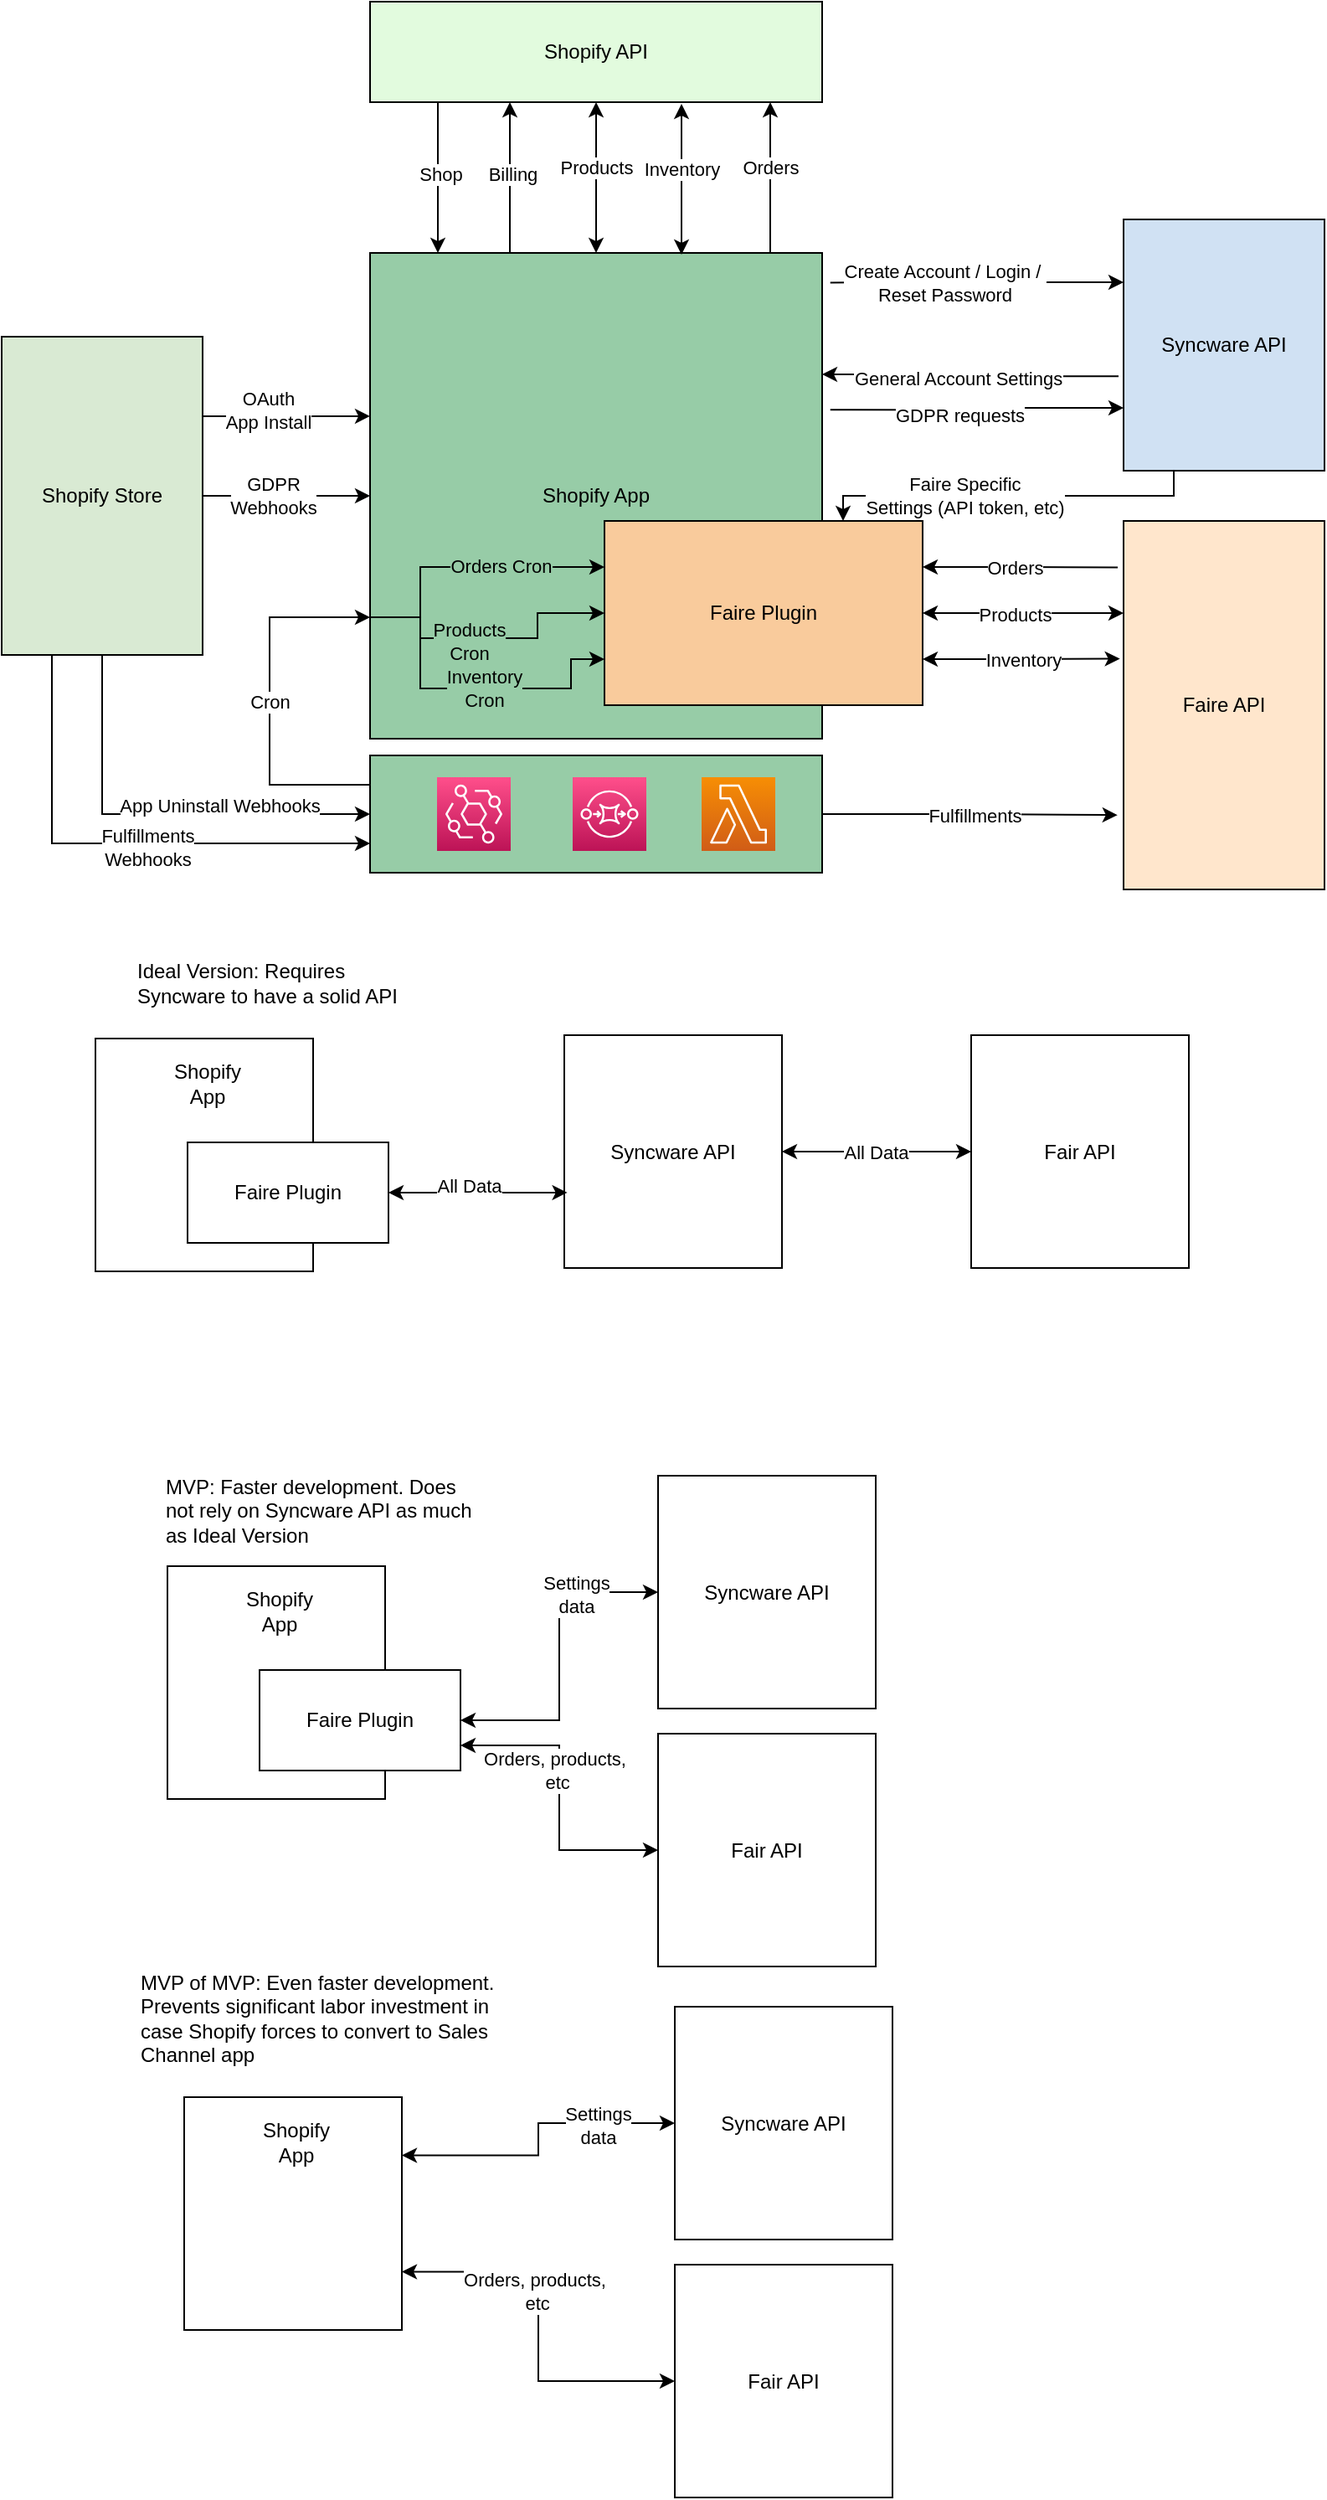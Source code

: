<mxfile version="20.8.11" type="github">
  <diagram id="Hn_hlnMsfCofDt11_qm_" name="Page-1">
    <mxGraphModel dx="2056" dy="1089" grid="0" gridSize="10" guides="1" tooltips="1" connect="1" arrows="1" fold="1" page="1" pageScale="1" pageWidth="850" pageHeight="1100" math="0" shadow="0">
      <root>
        <mxCell id="0" />
        <mxCell id="1" parent="0" />
        <mxCell id="13" style="edgeStyle=none;html=1;exitX=1;exitY=0.25;exitDx=0;exitDy=0;entryX=0;entryY=0.336;entryDx=0;entryDy=0;entryPerimeter=0;" parent="1" source="2" target="3" edge="1">
          <mxGeometry relative="1" as="geometry" />
        </mxCell>
        <mxCell id="14" value="OAuth&lt;br&gt;App Install" style="edgeLabel;html=1;align=center;verticalAlign=middle;resizable=0;points=[];" parent="13" vertex="1" connectable="0">
          <mxGeometry x="-0.227" y="4" relative="1" as="geometry">
            <mxPoint as="offset" />
          </mxGeometry>
        </mxCell>
        <mxCell id="15" style="edgeStyle=none;html=1;exitX=1;exitY=0.5;exitDx=0;exitDy=0;entryX=0;entryY=0.5;entryDx=0;entryDy=0;" parent="1" source="2" target="3" edge="1">
          <mxGeometry relative="1" as="geometry" />
        </mxCell>
        <mxCell id="16" value="GDPR &lt;br&gt;Webhooks" style="edgeLabel;html=1;align=center;verticalAlign=middle;resizable=0;points=[];" parent="15" vertex="1" connectable="0">
          <mxGeometry x="-0.174" relative="1" as="geometry">
            <mxPoint as="offset" />
          </mxGeometry>
        </mxCell>
        <mxCell id="18" style="edgeStyle=orthogonalEdgeStyle;html=1;entryX=0;entryY=0.5;entryDx=0;entryDy=0;exitX=0.5;exitY=1;exitDx=0;exitDy=0;rounded=0;" parent="1" source="2" target="11" edge="1">
          <mxGeometry relative="1" as="geometry" />
        </mxCell>
        <mxCell id="19" value="App Uninstall Webhooks" style="edgeLabel;html=1;align=center;verticalAlign=middle;resizable=0;points=[];" parent="18" vertex="1" connectable="0">
          <mxGeometry x="0.139" y="1" relative="1" as="geometry">
            <mxPoint x="20" y="-4" as="offset" />
          </mxGeometry>
        </mxCell>
        <mxCell id="20" style="edgeStyle=orthogonalEdgeStyle;rounded=0;html=1;exitX=0.25;exitY=1;exitDx=0;exitDy=0;entryX=0;entryY=0.75;entryDx=0;entryDy=0;" parent="1" source="2" target="11" edge="1">
          <mxGeometry relative="1" as="geometry" />
        </mxCell>
        <mxCell id="21" value="Fulfillments &lt;br&gt;Webhooks" style="edgeLabel;html=1;align=center;verticalAlign=middle;resizable=0;points=[];" parent="20" vertex="1" connectable="0">
          <mxGeometry x="0.115" y="-2" relative="1" as="geometry">
            <mxPoint x="1" as="offset" />
          </mxGeometry>
        </mxCell>
        <mxCell id="2" value="Shopify Store" style="rounded=0;whiteSpace=wrap;html=1;fillColor=#D9EAD3;" parent="1" vertex="1">
          <mxGeometry x="40" y="220" width="120" height="190" as="geometry" />
        </mxCell>
        <mxCell id="35" style="edgeStyle=orthogonalEdgeStyle;rounded=0;html=1;exitX=1;exitY=0.25;exitDx=0;exitDy=0;entryX=-0.025;entryY=0.624;entryDx=0;entryDy=0;entryPerimeter=0;startArrow=classic;startFill=1;endArrow=none;endFill=0;targetPerimeterSpacing=0;strokeColor=default;" parent="1" source="3" target="10" edge="1">
          <mxGeometry relative="1" as="geometry" />
        </mxCell>
        <mxCell id="36" value="General Account Settings" style="edgeLabel;html=1;align=center;verticalAlign=middle;resizable=0;points=[];" parent="35" vertex="1" connectable="0">
          <mxGeometry x="-0.091" y="-2" relative="1" as="geometry">
            <mxPoint as="offset" />
          </mxGeometry>
        </mxCell>
        <mxCell id="3" value="Shopify App" style="rounded=0;whiteSpace=wrap;html=1;fillColor=#97CCA7;" parent="1" vertex="1">
          <mxGeometry x="260" y="170" width="270" height="290" as="geometry" />
        </mxCell>
        <mxCell id="27" style="edgeStyle=orthogonalEdgeStyle;rounded=0;html=1;exitX=1;exitY=0.25;exitDx=0;exitDy=0;entryX=-0.029;entryY=0.126;entryDx=0;entryDy=0;entryPerimeter=0;strokeColor=default;startArrow=classic;startFill=1;endArrow=none;endFill=0;" parent="1" source="4" target="6" edge="1">
          <mxGeometry relative="1" as="geometry" />
        </mxCell>
        <mxCell id="28" value="Orders" style="edgeLabel;html=1;align=center;verticalAlign=middle;resizable=0;points=[];" parent="27" vertex="1" connectable="0">
          <mxGeometry x="-0.1" relative="1" as="geometry">
            <mxPoint x="2" as="offset" />
          </mxGeometry>
        </mxCell>
        <mxCell id="29" style="edgeStyle=orthogonalEdgeStyle;rounded=0;html=1;exitX=1;exitY=0.5;exitDx=0;exitDy=0;entryX=0;entryY=0.25;entryDx=0;entryDy=0;startArrow=classic;startFill=1;endArrow=classic;endFill=1;strokeColor=default;" parent="1" source="4" target="6" edge="1">
          <mxGeometry relative="1" as="geometry" />
        </mxCell>
        <mxCell id="30" value="Products" style="edgeLabel;html=1;align=center;verticalAlign=middle;resizable=0;points=[];" parent="29" vertex="1" connectable="0">
          <mxGeometry x="-0.081" y="-1" relative="1" as="geometry">
            <mxPoint as="offset" />
          </mxGeometry>
        </mxCell>
        <mxCell id="31" style="edgeStyle=orthogonalEdgeStyle;rounded=0;html=1;exitX=1;exitY=0.75;exitDx=0;exitDy=0;entryX=-0.018;entryY=0.374;entryDx=0;entryDy=0;entryPerimeter=0;startArrow=classic;startFill=1;endArrow=classic;endFill=1;strokeColor=default;" parent="1" source="4" target="6" edge="1">
          <mxGeometry relative="1" as="geometry" />
        </mxCell>
        <mxCell id="32" value="Inventory" style="edgeLabel;html=1;align=center;verticalAlign=middle;resizable=0;points=[];" parent="31" vertex="1" connectable="0">
          <mxGeometry x="-0.02" relative="1" as="geometry">
            <mxPoint x="2" as="offset" />
          </mxGeometry>
        </mxCell>
        <mxCell id="51" style="edgeStyle=orthogonalEdgeStyle;html=1;exitX=0.75;exitY=0;exitDx=0;exitDy=0;entryX=0.25;entryY=1;entryDx=0;entryDy=0;rounded=0;endArrow=none;endFill=0;startArrow=classic;startFill=1;" parent="1" source="4" target="10" edge="1">
          <mxGeometry relative="1" as="geometry" />
        </mxCell>
        <mxCell id="52" value="Faire Specific &lt;br&gt;Settings (API token, etc)" style="edgeLabel;html=1;align=center;verticalAlign=middle;resizable=0;points=[];" parent="51" vertex="1" connectable="0">
          <mxGeometry x="-0.233" relative="1" as="geometry">
            <mxPoint as="offset" />
          </mxGeometry>
        </mxCell>
        <mxCell id="54" style="edgeStyle=orthogonalEdgeStyle;rounded=0;html=1;exitX=0;exitY=0.25;exitDx=0;exitDy=0;entryX=0;entryY=0.75;entryDx=0;entryDy=0;startArrow=classic;startFill=1;endArrow=none;endFill=0;" parent="1" source="4" target="3" edge="1">
          <mxGeometry relative="1" as="geometry">
            <Array as="points">
              <mxPoint x="290" y="358" />
              <mxPoint x="290" y="388" />
            </Array>
          </mxGeometry>
        </mxCell>
        <mxCell id="57" value="Orders Cron" style="edgeLabel;html=1;align=center;verticalAlign=middle;resizable=0;points=[];labelBackgroundColor=#97CCA7;" parent="54" vertex="1" connectable="0">
          <mxGeometry x="-0.263" y="-1" relative="1" as="geometry">
            <mxPoint as="offset" />
          </mxGeometry>
        </mxCell>
        <mxCell id="55" style="edgeStyle=orthogonalEdgeStyle;rounded=0;html=1;exitX=0;exitY=0.5;exitDx=0;exitDy=0;entryX=0;entryY=0.75;entryDx=0;entryDy=0;startArrow=classic;startFill=1;endArrow=none;endFill=0;" parent="1" source="4" target="3" edge="1">
          <mxGeometry relative="1" as="geometry">
            <Array as="points">
              <mxPoint x="360" y="385" />
              <mxPoint x="360" y="400" />
              <mxPoint x="290" y="400" />
              <mxPoint x="290" y="388" />
            </Array>
          </mxGeometry>
        </mxCell>
        <mxCell id="58" value="Products &lt;br&gt;Cron" style="edgeLabel;html=1;align=center;verticalAlign=middle;resizable=0;points=[];labelBackgroundColor=#97CCA7;" parent="55" vertex="1" connectable="0">
          <mxGeometry x="0.154" y="2" relative="1" as="geometry">
            <mxPoint as="offset" />
          </mxGeometry>
        </mxCell>
        <mxCell id="56" style="edgeStyle=orthogonalEdgeStyle;rounded=0;html=1;exitX=0;exitY=0.75;exitDx=0;exitDy=0;entryX=0;entryY=0.75;entryDx=0;entryDy=0;startArrow=classic;startFill=1;endArrow=none;endFill=0;" parent="1" source="4" target="3" edge="1">
          <mxGeometry relative="1" as="geometry">
            <Array as="points">
              <mxPoint x="380" y="413" />
              <mxPoint x="380" y="430" />
              <mxPoint x="290" y="430" />
              <mxPoint x="290" y="388" />
            </Array>
          </mxGeometry>
        </mxCell>
        <mxCell id="59" value="Inventory&lt;br&gt;Cron" style="edgeLabel;html=1;align=center;verticalAlign=middle;resizable=0;points=[];labelBackgroundColor=#97CCA7;" parent="56" vertex="1" connectable="0">
          <mxGeometry x="-0.106" relative="1" as="geometry">
            <mxPoint as="offset" />
          </mxGeometry>
        </mxCell>
        <mxCell id="4" value="Faire Plugin" style="rounded=0;whiteSpace=wrap;html=1;fillColor=#F9CB9C;" parent="1" vertex="1">
          <mxGeometry x="400" y="330" width="190" height="110" as="geometry" />
        </mxCell>
        <mxCell id="6" value="Faire API" style="rounded=0;whiteSpace=wrap;html=1;fillColor=#ffe6cc;" parent="1" vertex="1">
          <mxGeometry x="710" y="330" width="120" height="220" as="geometry" />
        </mxCell>
        <mxCell id="39" style="edgeStyle=orthogonalEdgeStyle;rounded=0;html=1;exitX=0.25;exitY=1;exitDx=0;exitDy=0;entryX=0.25;entryY=0;entryDx=0;entryDy=0;startArrow=classic;startFill=1;endArrow=none;endFill=0;targetPerimeterSpacing=0;strokeColor=default;" parent="1" edge="1">
          <mxGeometry relative="1" as="geometry">
            <mxPoint x="343.5" y="80" as="sourcePoint" />
            <mxPoint x="343.5" y="170" as="targetPoint" />
          </mxGeometry>
        </mxCell>
        <mxCell id="40" value="Billing" style="edgeLabel;html=1;align=center;verticalAlign=middle;resizable=0;points=[];" parent="39" vertex="1" connectable="0">
          <mxGeometry x="-0.057" y="1" relative="1" as="geometry">
            <mxPoint as="offset" />
          </mxGeometry>
        </mxCell>
        <mxCell id="41" style="edgeStyle=orthogonalEdgeStyle;rounded=0;html=1;startArrow=classic;startFill=1;endArrow=classic;endFill=1;targetPerimeterSpacing=0;strokeColor=default;" parent="1" source="8" target="3" edge="1">
          <mxGeometry relative="1" as="geometry" />
        </mxCell>
        <mxCell id="42" value="Products" style="edgeLabel;html=1;align=center;verticalAlign=middle;resizable=0;points=[];" parent="41" vertex="1" connectable="0">
          <mxGeometry x="-0.14" relative="1" as="geometry">
            <mxPoint as="offset" />
          </mxGeometry>
        </mxCell>
        <mxCell id="8" value="Shopify API" style="rounded=0;whiteSpace=wrap;html=1;fillColor=#e2fbde;" parent="1" vertex="1">
          <mxGeometry x="260" y="20" width="270" height="60" as="geometry" />
        </mxCell>
        <mxCell id="33" style="edgeStyle=orthogonalEdgeStyle;rounded=0;html=1;exitX=0;exitY=0.25;exitDx=0;exitDy=0;entryX=1.018;entryY=0.061;entryDx=0;entryDy=0;entryPerimeter=0;startArrow=classic;startFill=1;endArrow=none;endFill=0;strokeColor=default;targetPerimeterSpacing=0;" parent="1" source="10" target="3" edge="1">
          <mxGeometry relative="1" as="geometry" />
        </mxCell>
        <mxCell id="34" value="Create Account / Login /&amp;nbsp;&lt;br&gt;Reset Password" style="edgeLabel;html=1;align=center;verticalAlign=middle;resizable=0;points=[];" parent="33" vertex="1" connectable="0">
          <mxGeometry x="0.22" relative="1" as="geometry">
            <mxPoint as="offset" />
          </mxGeometry>
        </mxCell>
        <mxCell id="37" style="edgeStyle=orthogonalEdgeStyle;rounded=0;html=1;exitX=0;exitY=0.75;exitDx=0;exitDy=0;entryX=1.018;entryY=0.323;entryDx=0;entryDy=0;entryPerimeter=0;startArrow=classic;startFill=1;endArrow=none;endFill=0;targetPerimeterSpacing=0;strokeColor=default;" parent="1" source="10" target="3" edge="1">
          <mxGeometry relative="1" as="geometry" />
        </mxCell>
        <mxCell id="38" value="GDPR requests" style="edgeLabel;html=1;align=center;verticalAlign=middle;resizable=0;points=[];" parent="37" vertex="1" connectable="0">
          <mxGeometry x="0.122" y="3" relative="1" as="geometry">
            <mxPoint as="offset" />
          </mxGeometry>
        </mxCell>
        <mxCell id="10" value="Syncware API" style="rounded=0;whiteSpace=wrap;html=1;fillColor=#D0E1F3;" parent="1" vertex="1">
          <mxGeometry x="710" y="150" width="120" height="150" as="geometry" />
        </mxCell>
        <mxCell id="47" style="edgeStyle=orthogonalEdgeStyle;rounded=0;html=1;exitX=1;exitY=0.5;exitDx=0;exitDy=0;entryX=-0.03;entryY=0.798;entryDx=0;entryDy=0;entryPerimeter=0;startArrow=none;startFill=0;endArrow=classic;endFill=1;targetPerimeterSpacing=0;strokeColor=default;" parent="1" source="11" target="6" edge="1">
          <mxGeometry relative="1" as="geometry" />
        </mxCell>
        <mxCell id="48" value="Fulfillments" style="edgeLabel;html=1;align=center;verticalAlign=middle;resizable=0;points=[];" parent="47" vertex="1" connectable="0">
          <mxGeometry x="0.026" relative="1" as="geometry">
            <mxPoint as="offset" />
          </mxGeometry>
        </mxCell>
        <mxCell id="53" value="Cron" style="edgeStyle=orthogonalEdgeStyle;rounded=0;html=1;exitX=0;exitY=0.25;exitDx=0;exitDy=0;entryX=0;entryY=0.75;entryDx=0;entryDy=0;startArrow=none;startFill=0;endArrow=classic;endFill=1;" parent="1" source="11" target="3" edge="1">
          <mxGeometry relative="1" as="geometry">
            <Array as="points">
              <mxPoint x="200" y="488" />
              <mxPoint x="200" y="388" />
            </Array>
          </mxGeometry>
        </mxCell>
        <mxCell id="11" value="" style="rounded=0;whiteSpace=wrap;html=1;fillColor=#97CCA7;" parent="1" vertex="1">
          <mxGeometry x="260" y="470" width="270" height="70" as="geometry" />
        </mxCell>
        <mxCell id="43" style="edgeStyle=orthogonalEdgeStyle;rounded=0;html=1;startArrow=classic;startFill=1;endArrow=classic;endFill=1;targetPerimeterSpacing=0;strokeColor=default;" parent="1" edge="1">
          <mxGeometry relative="1" as="geometry">
            <mxPoint x="446" y="81" as="sourcePoint" />
            <mxPoint x="446" y="171" as="targetPoint" />
          </mxGeometry>
        </mxCell>
        <mxCell id="44" value="Inventory" style="edgeLabel;html=1;align=center;verticalAlign=middle;resizable=0;points=[];" parent="43" vertex="1" connectable="0">
          <mxGeometry x="-0.14" relative="1" as="geometry">
            <mxPoint as="offset" />
          </mxGeometry>
        </mxCell>
        <mxCell id="45" style="edgeStyle=orthogonalEdgeStyle;rounded=0;html=1;startArrow=classic;startFill=1;endArrow=none;endFill=0;targetPerimeterSpacing=0;strokeColor=default;" parent="1" edge="1">
          <mxGeometry relative="1" as="geometry">
            <mxPoint x="499" y="80" as="sourcePoint" />
            <mxPoint x="499" y="170" as="targetPoint" />
          </mxGeometry>
        </mxCell>
        <mxCell id="46" value="Orders" style="edgeLabel;html=1;align=center;verticalAlign=middle;resizable=0;points=[];" parent="45" vertex="1" connectable="0">
          <mxGeometry x="-0.14" relative="1" as="geometry">
            <mxPoint as="offset" />
          </mxGeometry>
        </mxCell>
        <mxCell id="49" style="edgeStyle=orthogonalEdgeStyle;rounded=0;html=1;exitX=0.25;exitY=1;exitDx=0;exitDy=0;entryX=0.25;entryY=0;entryDx=0;entryDy=0;startArrow=none;startFill=0;endArrow=classic;endFill=1;targetPerimeterSpacing=0;strokeColor=default;" parent="1" edge="1">
          <mxGeometry relative="1" as="geometry">
            <mxPoint x="300.5" y="80" as="sourcePoint" />
            <mxPoint x="300.5" y="170" as="targetPoint" />
          </mxGeometry>
        </mxCell>
        <mxCell id="50" value="Shop" style="edgeLabel;html=1;align=center;verticalAlign=middle;resizable=0;points=[];" parent="49" vertex="1" connectable="0">
          <mxGeometry x="-0.057" y="1" relative="1" as="geometry">
            <mxPoint as="offset" />
          </mxGeometry>
        </mxCell>
        <mxCell id="60" value="" style="sketch=0;points=[[0,0,0],[0.25,0,0],[0.5,0,0],[0.75,0,0],[1,0,0],[0,1,0],[0.25,1,0],[0.5,1,0],[0.75,1,0],[1,1,0],[0,0.25,0],[0,0.5,0],[0,0.75,0],[1,0.25,0],[1,0.5,0],[1,0.75,0]];outlineConnect=0;fontColor=#232F3E;gradientColor=#FF4F8B;gradientDirection=north;fillColor=#BC1356;strokeColor=#ffffff;dashed=0;verticalLabelPosition=bottom;verticalAlign=top;align=center;html=1;fontSize=12;fontStyle=0;aspect=fixed;shape=mxgraph.aws4.resourceIcon;resIcon=mxgraph.aws4.eventbridge;" parent="1" vertex="1">
          <mxGeometry x="300" y="483" width="44" height="44" as="geometry" />
        </mxCell>
        <mxCell id="61" value="" style="sketch=0;points=[[0,0,0],[0.25,0,0],[0.5,0,0],[0.75,0,0],[1,0,0],[0,1,0],[0.25,1,0],[0.5,1,0],[0.75,1,0],[1,1,0],[0,0.25,0],[0,0.5,0],[0,0.75,0],[1,0.25,0],[1,0.5,0],[1,0.75,0]];outlineConnect=0;fontColor=#232F3E;gradientColor=#FF4F8B;gradientDirection=north;fillColor=#BC1356;strokeColor=#ffffff;dashed=0;verticalLabelPosition=bottom;verticalAlign=top;align=center;html=1;fontSize=12;fontStyle=0;aspect=fixed;shape=mxgraph.aws4.resourceIcon;resIcon=mxgraph.aws4.sqs;" parent="1" vertex="1">
          <mxGeometry x="381" y="483" width="44" height="44" as="geometry" />
        </mxCell>
        <mxCell id="62" value="" style="sketch=0;points=[[0,0,0],[0.25,0,0],[0.5,0,0],[0.75,0,0],[1,0,0],[0,1,0],[0.25,1,0],[0.5,1,0],[0.75,1,0],[1,1,0],[0,0.25,0],[0,0.5,0],[0,0.75,0],[1,0.25,0],[1,0.5,0],[1,0.75,0]];outlineConnect=0;fontColor=#232F3E;gradientColor=#F78E04;gradientDirection=north;fillColor=#D05C17;strokeColor=#ffffff;dashed=0;verticalLabelPosition=bottom;verticalAlign=top;align=center;html=1;fontSize=12;fontStyle=0;shape=mxgraph.aws4.resourceIcon;resIcon=mxgraph.aws4.lambda;" parent="1" vertex="1">
          <mxGeometry x="458" y="483" width="44" height="44" as="geometry" />
        </mxCell>
        <mxCell id="KaxNKZ9I_PeFM9QTN27G-62" value="" style="rounded=0;whiteSpace=wrap;html=1;" vertex="1" parent="1">
          <mxGeometry x="96" y="639" width="130" height="139" as="geometry" />
        </mxCell>
        <mxCell id="KaxNKZ9I_PeFM9QTN27G-69" style="edgeStyle=orthogonalEdgeStyle;rounded=0;orthogonalLoop=1;jettySize=auto;html=1;startArrow=classic;startFill=1;" edge="1" parent="1" source="KaxNKZ9I_PeFM9QTN27G-63" target="KaxNKZ9I_PeFM9QTN27G-64">
          <mxGeometry relative="1" as="geometry" />
        </mxCell>
        <mxCell id="KaxNKZ9I_PeFM9QTN27G-70" value="All Data" style="edgeLabel;html=1;align=center;verticalAlign=middle;resizable=0;points=[];" vertex="1" connectable="0" parent="KaxNKZ9I_PeFM9QTN27G-69">
          <mxGeometry x="-0.012" relative="1" as="geometry">
            <mxPoint as="offset" />
          </mxGeometry>
        </mxCell>
        <mxCell id="KaxNKZ9I_PeFM9QTN27G-63" value="Syncware API" style="rounded=0;whiteSpace=wrap;html=1;" vertex="1" parent="1">
          <mxGeometry x="376" y="637" width="130" height="139" as="geometry" />
        </mxCell>
        <mxCell id="KaxNKZ9I_PeFM9QTN27G-64" value="Fair API" style="rounded=0;whiteSpace=wrap;html=1;" vertex="1" parent="1">
          <mxGeometry x="619" y="637" width="130" height="139" as="geometry" />
        </mxCell>
        <mxCell id="KaxNKZ9I_PeFM9QTN27G-67" style="edgeStyle=orthogonalEdgeStyle;rounded=0;orthogonalLoop=1;jettySize=auto;html=1;entryX=0.014;entryY=0.676;entryDx=0;entryDy=0;entryPerimeter=0;startArrow=classic;startFill=1;" edge="1" parent="1" source="KaxNKZ9I_PeFM9QTN27G-65" target="KaxNKZ9I_PeFM9QTN27G-63">
          <mxGeometry relative="1" as="geometry" />
        </mxCell>
        <mxCell id="KaxNKZ9I_PeFM9QTN27G-68" value="All Data" style="edgeLabel;html=1;align=center;verticalAlign=middle;resizable=0;points=[];" vertex="1" connectable="0" parent="KaxNKZ9I_PeFM9QTN27G-67">
          <mxGeometry x="-0.105" y="4" relative="1" as="geometry">
            <mxPoint as="offset" />
          </mxGeometry>
        </mxCell>
        <mxCell id="KaxNKZ9I_PeFM9QTN27G-65" value="Faire Plugin" style="rounded=0;whiteSpace=wrap;html=1;" vertex="1" parent="1">
          <mxGeometry x="151" y="701" width="120" height="60" as="geometry" />
        </mxCell>
        <mxCell id="KaxNKZ9I_PeFM9QTN27G-66" value="Shopify App" style="text;html=1;strokeColor=none;fillColor=none;align=center;verticalAlign=middle;whiteSpace=wrap;rounded=0;" vertex="1" parent="1">
          <mxGeometry x="133" y="651" width="60" height="30" as="geometry" />
        </mxCell>
        <mxCell id="KaxNKZ9I_PeFM9QTN27G-71" value="Ideal Version: Requires Syncware to have a solid API" style="text;html=1;strokeColor=none;fillColor=none;align=left;verticalAlign=middle;whiteSpace=wrap;rounded=0;" vertex="1" parent="1">
          <mxGeometry x="119" y="591" width="165" height="30" as="geometry" />
        </mxCell>
        <mxCell id="KaxNKZ9I_PeFM9QTN27G-72" value="" style="rounded=0;whiteSpace=wrap;html=1;" vertex="1" parent="1">
          <mxGeometry x="139" y="954" width="130" height="139" as="geometry" />
        </mxCell>
        <mxCell id="KaxNKZ9I_PeFM9QTN27G-75" value="Syncware API" style="rounded=0;whiteSpace=wrap;html=1;" vertex="1" parent="1">
          <mxGeometry x="432" y="900" width="130" height="139" as="geometry" />
        </mxCell>
        <mxCell id="KaxNKZ9I_PeFM9QTN27G-76" value="Fair API" style="rounded=0;whiteSpace=wrap;html=1;" vertex="1" parent="1">
          <mxGeometry x="432" y="1054" width="130" height="139" as="geometry" />
        </mxCell>
        <mxCell id="KaxNKZ9I_PeFM9QTN27G-82" style="edgeStyle=orthogonalEdgeStyle;rounded=0;orthogonalLoop=1;jettySize=auto;html=1;startArrow=classic;startFill=1;" edge="1" parent="1" source="KaxNKZ9I_PeFM9QTN27G-79" target="KaxNKZ9I_PeFM9QTN27G-75">
          <mxGeometry relative="1" as="geometry" />
        </mxCell>
        <mxCell id="KaxNKZ9I_PeFM9QTN27G-83" value="Settings&lt;br&gt;data" style="edgeLabel;html=1;align=center;verticalAlign=middle;resizable=0;points=[];" vertex="1" connectable="0" parent="KaxNKZ9I_PeFM9QTN27G-82">
          <mxGeometry x="0.494" y="-1" relative="1" as="geometry">
            <mxPoint as="offset" />
          </mxGeometry>
        </mxCell>
        <mxCell id="KaxNKZ9I_PeFM9QTN27G-84" style="edgeStyle=orthogonalEdgeStyle;rounded=0;orthogonalLoop=1;jettySize=auto;html=1;exitX=1;exitY=0.75;exitDx=0;exitDy=0;startArrow=classic;startFill=1;" edge="1" parent="1" source="KaxNKZ9I_PeFM9QTN27G-79" target="KaxNKZ9I_PeFM9QTN27G-76">
          <mxGeometry relative="1" as="geometry" />
        </mxCell>
        <mxCell id="KaxNKZ9I_PeFM9QTN27G-85" value="Orders, products,&lt;br&gt;&amp;nbsp;etc" style="edgeLabel;html=1;align=center;verticalAlign=middle;resizable=0;points=[];" vertex="1" connectable="0" parent="KaxNKZ9I_PeFM9QTN27G-84">
          <mxGeometry x="-0.187" y="-3" relative="1" as="geometry">
            <mxPoint as="offset" />
          </mxGeometry>
        </mxCell>
        <mxCell id="KaxNKZ9I_PeFM9QTN27G-79" value="Faire Plugin" style="rounded=0;whiteSpace=wrap;html=1;" vertex="1" parent="1">
          <mxGeometry x="194" y="1016" width="120" height="60" as="geometry" />
        </mxCell>
        <mxCell id="KaxNKZ9I_PeFM9QTN27G-80" value="Shopify App" style="text;html=1;strokeColor=none;fillColor=none;align=center;verticalAlign=middle;whiteSpace=wrap;rounded=0;" vertex="1" parent="1">
          <mxGeometry x="176" y="966" width="60" height="30" as="geometry" />
        </mxCell>
        <mxCell id="KaxNKZ9I_PeFM9QTN27G-81" value="MVP: Faster development. Does not rely on Syncware API as much as Ideal Version" style="text;html=1;strokeColor=none;fillColor=none;align=left;verticalAlign=middle;whiteSpace=wrap;rounded=0;" vertex="1" parent="1">
          <mxGeometry x="136" y="906" width="189" height="30" as="geometry" />
        </mxCell>
        <mxCell id="KaxNKZ9I_PeFM9QTN27G-86" value="" style="rounded=0;whiteSpace=wrap;html=1;" vertex="1" parent="1">
          <mxGeometry x="149" y="1271" width="130" height="139" as="geometry" />
        </mxCell>
        <mxCell id="KaxNKZ9I_PeFM9QTN27G-87" value="Syncware API" style="rounded=0;whiteSpace=wrap;html=1;" vertex="1" parent="1">
          <mxGeometry x="442" y="1217" width="130" height="139" as="geometry" />
        </mxCell>
        <mxCell id="KaxNKZ9I_PeFM9QTN27G-88" value="Fair API" style="rounded=0;whiteSpace=wrap;html=1;" vertex="1" parent="1">
          <mxGeometry x="442" y="1371" width="130" height="139" as="geometry" />
        </mxCell>
        <mxCell id="KaxNKZ9I_PeFM9QTN27G-89" style="edgeStyle=orthogonalEdgeStyle;rounded=0;orthogonalLoop=1;jettySize=auto;html=1;startArrow=classic;startFill=1;exitX=1;exitY=0.25;exitDx=0;exitDy=0;" edge="1" parent="1" source="KaxNKZ9I_PeFM9QTN27G-86" target="KaxNKZ9I_PeFM9QTN27G-87">
          <mxGeometry relative="1" as="geometry" />
        </mxCell>
        <mxCell id="KaxNKZ9I_PeFM9QTN27G-90" value="Settings&lt;br&gt;data" style="edgeLabel;html=1;align=center;verticalAlign=middle;resizable=0;points=[];" vertex="1" connectable="0" parent="KaxNKZ9I_PeFM9QTN27G-89">
          <mxGeometry x="0.494" y="-1" relative="1" as="geometry">
            <mxPoint as="offset" />
          </mxGeometry>
        </mxCell>
        <mxCell id="KaxNKZ9I_PeFM9QTN27G-91" style="edgeStyle=orthogonalEdgeStyle;rounded=0;orthogonalLoop=1;jettySize=auto;html=1;exitX=1;exitY=0.75;exitDx=0;exitDy=0;startArrow=classic;startFill=1;" edge="1" parent="1" source="KaxNKZ9I_PeFM9QTN27G-86" target="KaxNKZ9I_PeFM9QTN27G-88">
          <mxGeometry relative="1" as="geometry">
            <mxPoint x="324" y="1378" as="sourcePoint" />
          </mxGeometry>
        </mxCell>
        <mxCell id="KaxNKZ9I_PeFM9QTN27G-92" value="Orders, products,&lt;br&gt;&amp;nbsp;etc" style="edgeLabel;html=1;align=center;verticalAlign=middle;resizable=0;points=[];" vertex="1" connectable="0" parent="KaxNKZ9I_PeFM9QTN27G-91">
          <mxGeometry x="-0.187" y="-3" relative="1" as="geometry">
            <mxPoint as="offset" />
          </mxGeometry>
        </mxCell>
        <mxCell id="KaxNKZ9I_PeFM9QTN27G-94" value="Shopify App" style="text;html=1;strokeColor=none;fillColor=none;align=center;verticalAlign=middle;whiteSpace=wrap;rounded=0;" vertex="1" parent="1">
          <mxGeometry x="186" y="1283" width="60" height="30" as="geometry" />
        </mxCell>
        <mxCell id="KaxNKZ9I_PeFM9QTN27G-95" value="MVP of MVP: Even faster development. Prevents significant labor investment in case Shopify forces to convert to Sales Channel app" style="text;html=1;strokeColor=none;fillColor=none;align=left;verticalAlign=middle;whiteSpace=wrap;rounded=0;" vertex="1" parent="1">
          <mxGeometry x="121" y="1195" width="237" height="58" as="geometry" />
        </mxCell>
      </root>
    </mxGraphModel>
  </diagram>
</mxfile>
